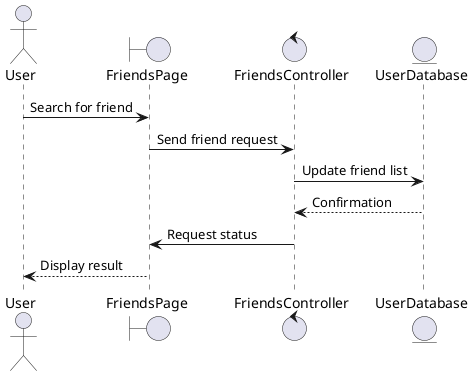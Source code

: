 @startuml

' Interaction Diagram for Adding a Friend (Sequence Diagram)
actor User
boundary FriendsPage
control FriendsController
entity UserDatabase

User -> FriendsPage: Search for friend
FriendsPage -> FriendsController: Send friend request
FriendsController -> UserDatabase: Update friend list
UserDatabase --> FriendsController: Confirmation
FriendsController -> FriendsPage: Request status
FriendsPage --> User: Display result

@enduml

